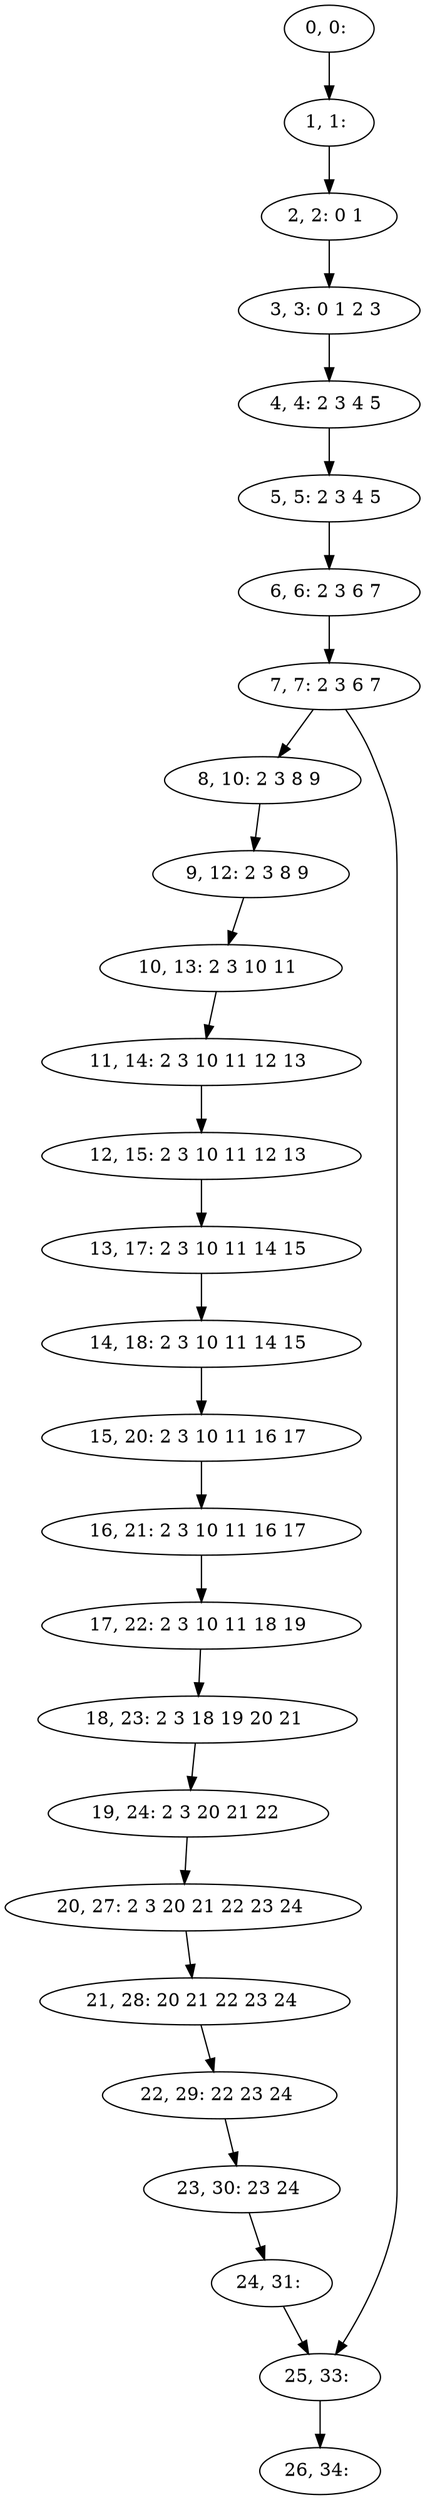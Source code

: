 digraph G {
0[label="0, 0: "];
1[label="1, 1: "];
2[label="2, 2: 0 1 "];
3[label="3, 3: 0 1 2 3 "];
4[label="4, 4: 2 3 4 5 "];
5[label="5, 5: 2 3 4 5 "];
6[label="6, 6: 2 3 6 7 "];
7[label="7, 7: 2 3 6 7 "];
8[label="8, 10: 2 3 8 9 "];
9[label="9, 12: 2 3 8 9 "];
10[label="10, 13: 2 3 10 11 "];
11[label="11, 14: 2 3 10 11 12 13 "];
12[label="12, 15: 2 3 10 11 12 13 "];
13[label="13, 17: 2 3 10 11 14 15 "];
14[label="14, 18: 2 3 10 11 14 15 "];
15[label="15, 20: 2 3 10 11 16 17 "];
16[label="16, 21: 2 3 10 11 16 17 "];
17[label="17, 22: 2 3 10 11 18 19 "];
18[label="18, 23: 2 3 18 19 20 21 "];
19[label="19, 24: 2 3 20 21 22 "];
20[label="20, 27: 2 3 20 21 22 23 24 "];
21[label="21, 28: 20 21 22 23 24 "];
22[label="22, 29: 22 23 24 "];
23[label="23, 30: 23 24 "];
24[label="24, 31: "];
25[label="25, 33: "];
26[label="26, 34: "];
0->1 ;
1->2 ;
2->3 ;
3->4 ;
4->5 ;
5->6 ;
6->7 ;
7->8 ;
7->25 ;
8->9 ;
9->10 ;
10->11 ;
11->12 ;
12->13 ;
13->14 ;
14->15 ;
15->16 ;
16->17 ;
17->18 ;
18->19 ;
19->20 ;
20->21 ;
21->22 ;
22->23 ;
23->24 ;
24->25 ;
25->26 ;
}
